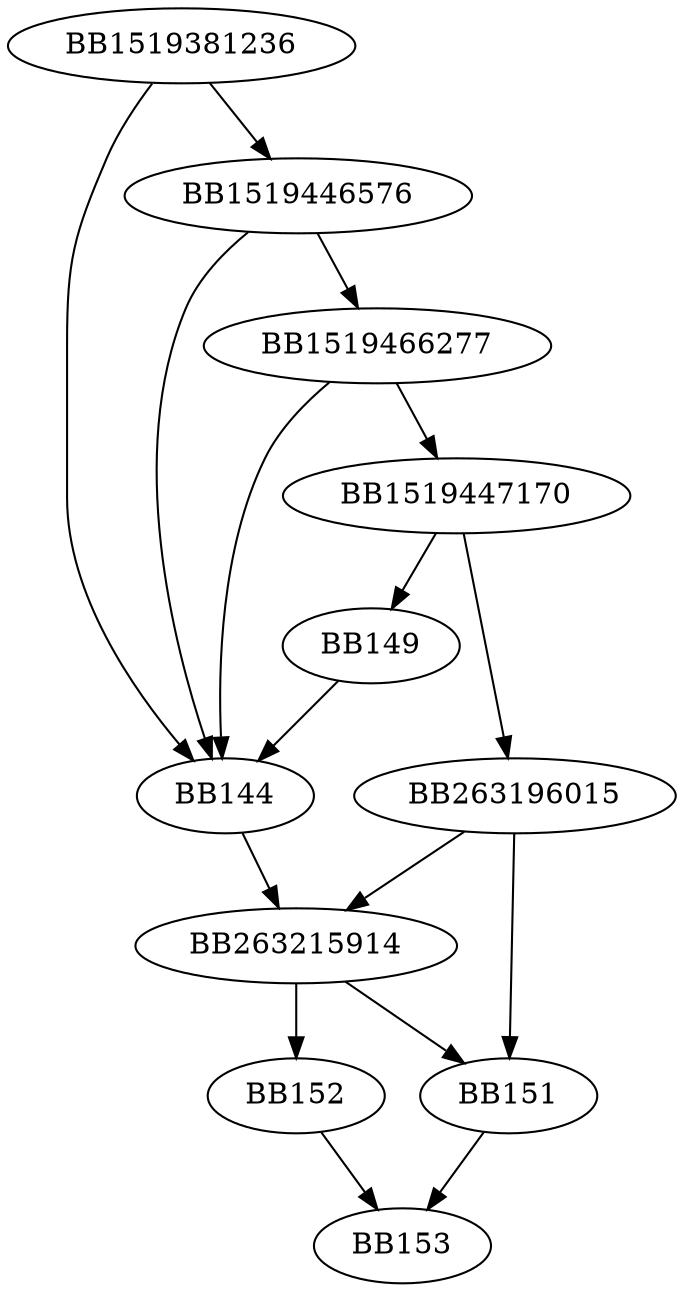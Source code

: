 digraph G{
	BB1519381236->BB144;
	BB1519381236->BB1519446576;
	BB1519446576->BB144;
	BB1519446576->BB1519466277;
	BB1519466277->BB1519447170;
	BB1519466277->BB144;
	BB1519447170->BB263196015;
	BB1519447170->BB149;
	BB149->BB144;
	BB144->BB263215914;
	BB263196015->BB263215914;
	BB263196015->BB151;
	BB263215914->BB151;
	BB263215914->BB152;
	BB152->BB153;
	BB151->BB153;
}
